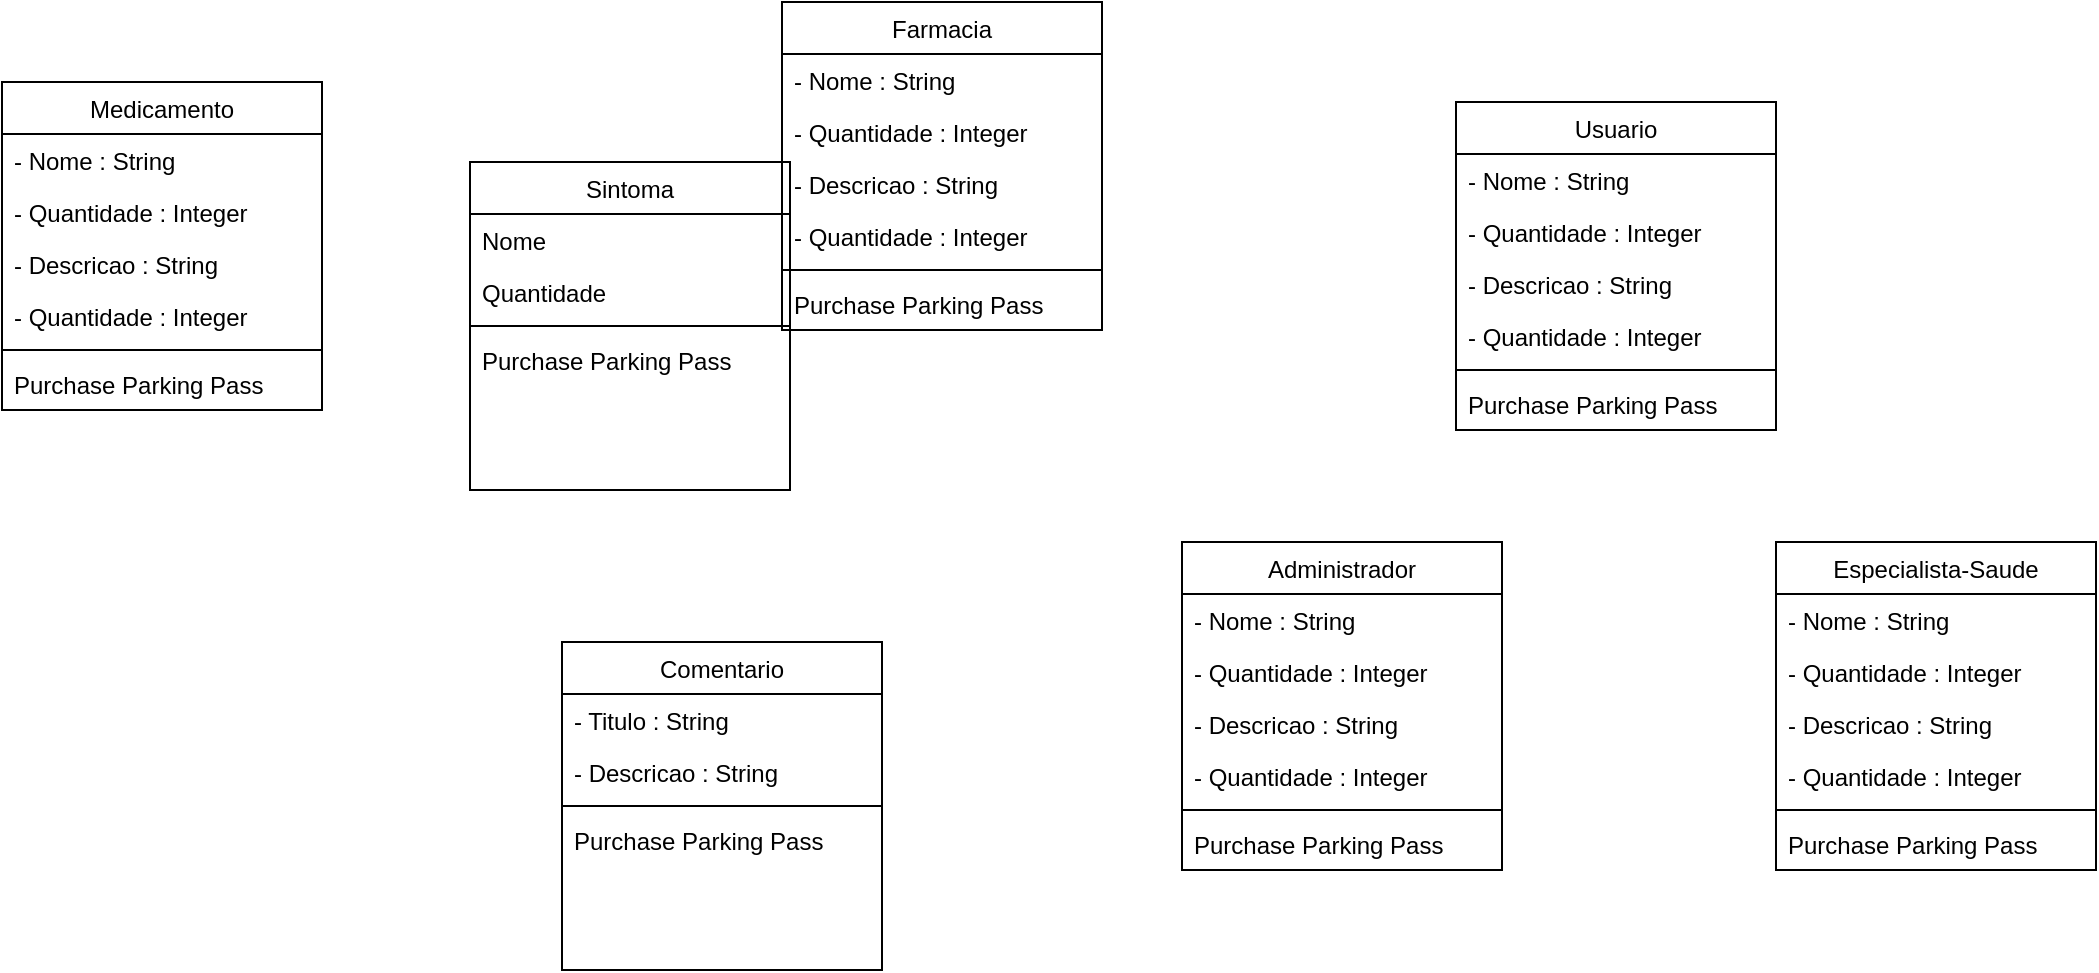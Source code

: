 <mxfile version="22.1.0" type="github">
  <diagram id="C5RBs43oDa-KdzZeNtuy" name="Page-1">
    <mxGraphModel dx="989" dy="545" grid="1" gridSize="10" guides="1" tooltips="1" connect="1" arrows="1" fold="1" page="1" pageScale="1" pageWidth="827" pageHeight="1169" math="0" shadow="0">
      <root>
        <mxCell id="WIyWlLk6GJQsqaUBKTNV-0" />
        <mxCell id="WIyWlLk6GJQsqaUBKTNV-1" parent="WIyWlLk6GJQsqaUBKTNV-0" />
        <mxCell id="zkfFHV4jXpPFQw0GAbJ--0" value="Medicamento" style="swimlane;fontStyle=0;align=center;verticalAlign=top;childLayout=stackLayout;horizontal=1;startSize=26;horizontalStack=0;resizeParent=1;resizeLast=0;collapsible=1;marginBottom=0;rounded=0;shadow=0;strokeWidth=1;fontFamily=Helvetica;" parent="WIyWlLk6GJQsqaUBKTNV-1" vertex="1">
          <mxGeometry x="100" y="90" width="160" height="164" as="geometry">
            <mxRectangle x="230" y="140" width="160" height="26" as="alternateBounds" />
          </mxGeometry>
        </mxCell>
        <mxCell id="zkfFHV4jXpPFQw0GAbJ--2" value="- Nome : String" style="text;align=left;verticalAlign=top;spacingLeft=4;spacingRight=4;overflow=hidden;rotatable=0;points=[[0,0.5],[1,0.5]];portConstraint=eastwest;rounded=0;shadow=0;html=0;fontFamily=Helvetica;fontStyle=0" parent="zkfFHV4jXpPFQw0GAbJ--0" vertex="1">
          <mxGeometry y="26" width="160" height="26" as="geometry" />
        </mxCell>
        <mxCell id="cfu90VyJXttEoFw-7E_0-4" value="- Quantidade : Integer" style="text;align=left;verticalAlign=top;spacingLeft=4;spacingRight=4;overflow=hidden;rotatable=0;points=[[0,0.5],[1,0.5]];portConstraint=eastwest;rounded=0;shadow=0;html=0;fontFamily=Helvetica;fontStyle=0" vertex="1" parent="zkfFHV4jXpPFQw0GAbJ--0">
          <mxGeometry y="52" width="160" height="26" as="geometry" />
        </mxCell>
        <mxCell id="cfu90VyJXttEoFw-7E_0-16" value="- Descricao : String" style="text;align=left;verticalAlign=top;spacingLeft=4;spacingRight=4;overflow=hidden;rotatable=0;points=[[0,0.5],[1,0.5]];portConstraint=eastwest;rounded=0;shadow=0;html=0;fontFamily=Helvetica;fontStyle=0" vertex="1" parent="zkfFHV4jXpPFQw0GAbJ--0">
          <mxGeometry y="78" width="160" height="26" as="geometry" />
        </mxCell>
        <mxCell id="cfu90VyJXttEoFw-7E_0-17" value="- Quantidade : Integer" style="text;align=left;verticalAlign=top;spacingLeft=4;spacingRight=4;overflow=hidden;rotatable=0;points=[[0,0.5],[1,0.5]];portConstraint=eastwest;rounded=0;shadow=0;html=0;fontFamily=Helvetica;fontStyle=0" vertex="1" parent="zkfFHV4jXpPFQw0GAbJ--0">
          <mxGeometry y="104" width="160" height="26" as="geometry" />
        </mxCell>
        <mxCell id="zkfFHV4jXpPFQw0GAbJ--4" value="" style="line;html=1;strokeWidth=1;align=left;verticalAlign=middle;spacingTop=-1;spacingLeft=3;spacingRight=3;rotatable=0;labelPosition=right;points=[];portConstraint=eastwest;fontFamily=Helvetica;fontStyle=0" parent="zkfFHV4jXpPFQw0GAbJ--0" vertex="1">
          <mxGeometry y="130" width="160" height="8" as="geometry" />
        </mxCell>
        <mxCell id="zkfFHV4jXpPFQw0GAbJ--5" value="Purchase Parking Pass" style="text;align=left;verticalAlign=top;spacingLeft=4;spacingRight=4;overflow=hidden;rotatable=0;points=[[0,0.5],[1,0.5]];portConstraint=eastwest;fontFamily=Helvetica;fontStyle=0" parent="zkfFHV4jXpPFQw0GAbJ--0" vertex="1">
          <mxGeometry y="138" width="160" height="26" as="geometry" />
        </mxCell>
        <mxCell id="cfu90VyJXttEoFw-7E_0-8" value="Sintoma&#xa;" style="swimlane;fontStyle=0;align=center;verticalAlign=top;childLayout=stackLayout;horizontal=1;startSize=26;horizontalStack=0;resizeParent=1;resizeLast=0;collapsible=1;marginBottom=0;rounded=0;shadow=0;strokeWidth=1;fontFamily=Helvetica;" vertex="1" parent="WIyWlLk6GJQsqaUBKTNV-1">
          <mxGeometry x="334" y="130" width="160" height="164" as="geometry">
            <mxRectangle x="230" y="140" width="160" height="26" as="alternateBounds" />
          </mxGeometry>
        </mxCell>
        <mxCell id="cfu90VyJXttEoFw-7E_0-9" value="Nome&#xa;" style="text;align=left;verticalAlign=top;spacingLeft=4;spacingRight=4;overflow=hidden;rotatable=0;points=[[0,0.5],[1,0.5]];portConstraint=eastwest;rounded=0;shadow=0;html=0;fontFamily=Helvetica;fontStyle=0" vertex="1" parent="cfu90VyJXttEoFw-7E_0-8">
          <mxGeometry y="26" width="160" height="26" as="geometry" />
        </mxCell>
        <mxCell id="cfu90VyJXttEoFw-7E_0-11" value="Quantidade" style="text;align=left;verticalAlign=top;spacingLeft=4;spacingRight=4;overflow=hidden;rotatable=0;points=[[0,0.5],[1,0.5]];portConstraint=eastwest;rounded=0;shadow=0;html=0;fontFamily=Helvetica;fontStyle=0" vertex="1" parent="cfu90VyJXttEoFw-7E_0-8">
          <mxGeometry y="52" width="160" height="26" as="geometry" />
        </mxCell>
        <mxCell id="cfu90VyJXttEoFw-7E_0-12" value="" style="line;html=1;strokeWidth=1;align=left;verticalAlign=middle;spacingTop=-1;spacingLeft=3;spacingRight=3;rotatable=0;labelPosition=right;points=[];portConstraint=eastwest;fontFamily=Helvetica;fontStyle=0" vertex="1" parent="cfu90VyJXttEoFw-7E_0-8">
          <mxGeometry y="78" width="160" height="8" as="geometry" />
        </mxCell>
        <mxCell id="cfu90VyJXttEoFw-7E_0-13" value="Purchase Parking Pass" style="text;align=left;verticalAlign=top;spacingLeft=4;spacingRight=4;overflow=hidden;rotatable=0;points=[[0,0.5],[1,0.5]];portConstraint=eastwest;fontFamily=Helvetica;fontStyle=0" vertex="1" parent="cfu90VyJXttEoFw-7E_0-8">
          <mxGeometry y="86" width="160" height="26" as="geometry" />
        </mxCell>
        <mxCell id="cfu90VyJXttEoFw-7E_0-18" value="Comentario&#xa;" style="swimlane;fontStyle=0;align=center;verticalAlign=top;childLayout=stackLayout;horizontal=1;startSize=26;horizontalStack=0;resizeParent=1;resizeLast=0;collapsible=1;marginBottom=0;rounded=0;shadow=0;strokeWidth=1;fontFamily=Helvetica;" vertex="1" parent="WIyWlLk6GJQsqaUBKTNV-1">
          <mxGeometry x="380" y="370" width="160" height="164" as="geometry">
            <mxRectangle x="230" y="140" width="160" height="26" as="alternateBounds" />
          </mxGeometry>
        </mxCell>
        <mxCell id="cfu90VyJXttEoFw-7E_0-19" value="- Titulo : String" style="text;align=left;verticalAlign=top;spacingLeft=4;spacingRight=4;overflow=hidden;rotatable=0;points=[[0,0.5],[1,0.5]];portConstraint=eastwest;rounded=0;shadow=0;html=0;fontFamily=Helvetica;fontStyle=0" vertex="1" parent="cfu90VyJXttEoFw-7E_0-18">
          <mxGeometry y="26" width="160" height="26" as="geometry" />
        </mxCell>
        <mxCell id="cfu90VyJXttEoFw-7E_0-62" value="- Descricao : String" style="text;align=left;verticalAlign=top;spacingLeft=4;spacingRight=4;overflow=hidden;rotatable=0;points=[[0,0.5],[1,0.5]];portConstraint=eastwest;rounded=0;shadow=0;html=0;fontFamily=Helvetica;fontStyle=0" vertex="1" parent="cfu90VyJXttEoFw-7E_0-18">
          <mxGeometry y="52" width="160" height="26" as="geometry" />
        </mxCell>
        <mxCell id="cfu90VyJXttEoFw-7E_0-21" value="" style="line;html=1;strokeWidth=1;align=left;verticalAlign=middle;spacingTop=-1;spacingLeft=3;spacingRight=3;rotatable=0;labelPosition=right;points=[];portConstraint=eastwest;fontFamily=Helvetica;fontStyle=0" vertex="1" parent="cfu90VyJXttEoFw-7E_0-18">
          <mxGeometry y="78" width="160" height="8" as="geometry" />
        </mxCell>
        <mxCell id="cfu90VyJXttEoFw-7E_0-22" value="Purchase Parking Pass" style="text;align=left;verticalAlign=top;spacingLeft=4;spacingRight=4;overflow=hidden;rotatable=0;points=[[0,0.5],[1,0.5]];portConstraint=eastwest;fontFamily=Helvetica;fontStyle=0" vertex="1" parent="cfu90VyJXttEoFw-7E_0-18">
          <mxGeometry y="86" width="160" height="26" as="geometry" />
        </mxCell>
        <mxCell id="cfu90VyJXttEoFw-7E_0-23" value="Usuario&#xa;" style="swimlane;fontStyle=0;align=center;verticalAlign=top;childLayout=stackLayout;horizontal=1;startSize=26;horizontalStack=0;resizeParent=1;resizeLast=0;collapsible=1;marginBottom=0;rounded=0;shadow=0;strokeWidth=1;fontFamily=Helvetica;" vertex="1" parent="WIyWlLk6GJQsqaUBKTNV-1">
          <mxGeometry x="827" y="100" width="160" height="164" as="geometry">
            <mxRectangle x="230" y="140" width="160" height="26" as="alternateBounds" />
          </mxGeometry>
        </mxCell>
        <mxCell id="cfu90VyJXttEoFw-7E_0-24" value="- Nome : String" style="text;align=left;verticalAlign=top;spacingLeft=4;spacingRight=4;overflow=hidden;rotatable=0;points=[[0,0.5],[1,0.5]];portConstraint=eastwest;rounded=0;shadow=0;html=0;fontFamily=Helvetica;fontStyle=0" vertex="1" parent="cfu90VyJXttEoFw-7E_0-23">
          <mxGeometry y="26" width="160" height="26" as="geometry" />
        </mxCell>
        <mxCell id="cfu90VyJXttEoFw-7E_0-25" value="- Quantidade : Integer" style="text;align=left;verticalAlign=top;spacingLeft=4;spacingRight=4;overflow=hidden;rotatable=0;points=[[0,0.5],[1,0.5]];portConstraint=eastwest;rounded=0;shadow=0;html=0;fontFamily=Helvetica;fontStyle=0" vertex="1" parent="cfu90VyJXttEoFw-7E_0-23">
          <mxGeometry y="52" width="160" height="26" as="geometry" />
        </mxCell>
        <mxCell id="cfu90VyJXttEoFw-7E_0-26" value="- Descricao : String" style="text;align=left;verticalAlign=top;spacingLeft=4;spacingRight=4;overflow=hidden;rotatable=0;points=[[0,0.5],[1,0.5]];portConstraint=eastwest;rounded=0;shadow=0;html=0;fontFamily=Helvetica;fontStyle=0" vertex="1" parent="cfu90VyJXttEoFw-7E_0-23">
          <mxGeometry y="78" width="160" height="26" as="geometry" />
        </mxCell>
        <mxCell id="cfu90VyJXttEoFw-7E_0-27" value="- Quantidade : Integer" style="text;align=left;verticalAlign=top;spacingLeft=4;spacingRight=4;overflow=hidden;rotatable=0;points=[[0,0.5],[1,0.5]];portConstraint=eastwest;rounded=0;shadow=0;html=0;fontFamily=Helvetica;fontStyle=0" vertex="1" parent="cfu90VyJXttEoFw-7E_0-23">
          <mxGeometry y="104" width="160" height="26" as="geometry" />
        </mxCell>
        <mxCell id="cfu90VyJXttEoFw-7E_0-28" value="" style="line;html=1;strokeWidth=1;align=left;verticalAlign=middle;spacingTop=-1;spacingLeft=3;spacingRight=3;rotatable=0;labelPosition=right;points=[];portConstraint=eastwest;fontFamily=Helvetica;fontStyle=0" vertex="1" parent="cfu90VyJXttEoFw-7E_0-23">
          <mxGeometry y="130" width="160" height="8" as="geometry" />
        </mxCell>
        <mxCell id="cfu90VyJXttEoFw-7E_0-29" value="Purchase Parking Pass" style="text;align=left;verticalAlign=top;spacingLeft=4;spacingRight=4;overflow=hidden;rotatable=0;points=[[0,0.5],[1,0.5]];portConstraint=eastwest;fontFamily=Helvetica;fontStyle=0" vertex="1" parent="cfu90VyJXttEoFw-7E_0-23">
          <mxGeometry y="138" width="160" height="26" as="geometry" />
        </mxCell>
        <mxCell id="cfu90VyJXttEoFw-7E_0-37" value="Administrador" style="swimlane;fontStyle=0;align=center;verticalAlign=top;childLayout=stackLayout;horizontal=1;startSize=26;horizontalStack=0;resizeParent=1;resizeLast=0;collapsible=1;marginBottom=0;rounded=0;shadow=0;strokeWidth=1;fontFamily=Helvetica;" vertex="1" parent="WIyWlLk6GJQsqaUBKTNV-1">
          <mxGeometry x="690" y="320" width="160" height="164" as="geometry">
            <mxRectangle x="230" y="140" width="160" height="26" as="alternateBounds" />
          </mxGeometry>
        </mxCell>
        <mxCell id="cfu90VyJXttEoFw-7E_0-38" value="- Nome : String" style="text;align=left;verticalAlign=top;spacingLeft=4;spacingRight=4;overflow=hidden;rotatable=0;points=[[0,0.5],[1,0.5]];portConstraint=eastwest;rounded=0;shadow=0;html=0;fontFamily=Helvetica;fontStyle=0" vertex="1" parent="cfu90VyJXttEoFw-7E_0-37">
          <mxGeometry y="26" width="160" height="26" as="geometry" />
        </mxCell>
        <mxCell id="cfu90VyJXttEoFw-7E_0-39" value="- Quantidade : Integer" style="text;align=left;verticalAlign=top;spacingLeft=4;spacingRight=4;overflow=hidden;rotatable=0;points=[[0,0.5],[1,0.5]];portConstraint=eastwest;rounded=0;shadow=0;html=0;fontFamily=Helvetica;fontStyle=0" vertex="1" parent="cfu90VyJXttEoFw-7E_0-37">
          <mxGeometry y="52" width="160" height="26" as="geometry" />
        </mxCell>
        <mxCell id="cfu90VyJXttEoFw-7E_0-40" value="- Descricao : String" style="text;align=left;verticalAlign=top;spacingLeft=4;spacingRight=4;overflow=hidden;rotatable=0;points=[[0,0.5],[1,0.5]];portConstraint=eastwest;rounded=0;shadow=0;html=0;fontFamily=Helvetica;fontStyle=0" vertex="1" parent="cfu90VyJXttEoFw-7E_0-37">
          <mxGeometry y="78" width="160" height="26" as="geometry" />
        </mxCell>
        <mxCell id="cfu90VyJXttEoFw-7E_0-41" value="- Quantidade : Integer" style="text;align=left;verticalAlign=top;spacingLeft=4;spacingRight=4;overflow=hidden;rotatable=0;points=[[0,0.5],[1,0.5]];portConstraint=eastwest;rounded=0;shadow=0;html=0;fontFamily=Helvetica;fontStyle=0" vertex="1" parent="cfu90VyJXttEoFw-7E_0-37">
          <mxGeometry y="104" width="160" height="26" as="geometry" />
        </mxCell>
        <mxCell id="cfu90VyJXttEoFw-7E_0-42" value="" style="line;html=1;strokeWidth=1;align=left;verticalAlign=middle;spacingTop=-1;spacingLeft=3;spacingRight=3;rotatable=0;labelPosition=right;points=[];portConstraint=eastwest;fontFamily=Helvetica;fontStyle=0" vertex="1" parent="cfu90VyJXttEoFw-7E_0-37">
          <mxGeometry y="130" width="160" height="8" as="geometry" />
        </mxCell>
        <mxCell id="cfu90VyJXttEoFw-7E_0-43" value="Purchase Parking Pass" style="text;align=left;verticalAlign=top;spacingLeft=4;spacingRight=4;overflow=hidden;rotatable=0;points=[[0,0.5],[1,0.5]];portConstraint=eastwest;fontFamily=Helvetica;fontStyle=0" vertex="1" parent="cfu90VyJXttEoFw-7E_0-37">
          <mxGeometry y="138" width="160" height="26" as="geometry" />
        </mxCell>
        <mxCell id="cfu90VyJXttEoFw-7E_0-44" value="Especialista-Saude" style="swimlane;fontStyle=0;align=center;verticalAlign=top;childLayout=stackLayout;horizontal=1;startSize=26;horizontalStack=0;resizeParent=1;resizeLast=0;collapsible=1;marginBottom=0;rounded=0;shadow=0;strokeWidth=1;fontFamily=Helvetica;" vertex="1" parent="WIyWlLk6GJQsqaUBKTNV-1">
          <mxGeometry x="987" y="320" width="160" height="164" as="geometry">
            <mxRectangle x="230" y="140" width="160" height="26" as="alternateBounds" />
          </mxGeometry>
        </mxCell>
        <mxCell id="cfu90VyJXttEoFw-7E_0-45" value="- Nome : String" style="text;align=left;verticalAlign=top;spacingLeft=4;spacingRight=4;overflow=hidden;rotatable=0;points=[[0,0.5],[1,0.5]];portConstraint=eastwest;rounded=0;shadow=0;html=0;fontFamily=Helvetica;fontStyle=0" vertex="1" parent="cfu90VyJXttEoFw-7E_0-44">
          <mxGeometry y="26" width="160" height="26" as="geometry" />
        </mxCell>
        <mxCell id="cfu90VyJXttEoFw-7E_0-46" value="- Quantidade : Integer" style="text;align=left;verticalAlign=top;spacingLeft=4;spacingRight=4;overflow=hidden;rotatable=0;points=[[0,0.5],[1,0.5]];portConstraint=eastwest;rounded=0;shadow=0;html=0;fontFamily=Helvetica;fontStyle=0" vertex="1" parent="cfu90VyJXttEoFw-7E_0-44">
          <mxGeometry y="52" width="160" height="26" as="geometry" />
        </mxCell>
        <mxCell id="cfu90VyJXttEoFw-7E_0-47" value="- Descricao : String" style="text;align=left;verticalAlign=top;spacingLeft=4;spacingRight=4;overflow=hidden;rotatable=0;points=[[0,0.5],[1,0.5]];portConstraint=eastwest;rounded=0;shadow=0;html=0;fontFamily=Helvetica;fontStyle=0" vertex="1" parent="cfu90VyJXttEoFw-7E_0-44">
          <mxGeometry y="78" width="160" height="26" as="geometry" />
        </mxCell>
        <mxCell id="cfu90VyJXttEoFw-7E_0-48" value="- Quantidade : Integer" style="text;align=left;verticalAlign=top;spacingLeft=4;spacingRight=4;overflow=hidden;rotatable=0;points=[[0,0.5],[1,0.5]];portConstraint=eastwest;rounded=0;shadow=0;html=0;fontFamily=Helvetica;fontStyle=0" vertex="1" parent="cfu90VyJXttEoFw-7E_0-44">
          <mxGeometry y="104" width="160" height="26" as="geometry" />
        </mxCell>
        <mxCell id="cfu90VyJXttEoFw-7E_0-49" value="" style="line;html=1;strokeWidth=1;align=left;verticalAlign=middle;spacingTop=-1;spacingLeft=3;spacingRight=3;rotatable=0;labelPosition=right;points=[];portConstraint=eastwest;fontFamily=Helvetica;fontStyle=0" vertex="1" parent="cfu90VyJXttEoFw-7E_0-44">
          <mxGeometry y="130" width="160" height="8" as="geometry" />
        </mxCell>
        <mxCell id="cfu90VyJXttEoFw-7E_0-50" value="Purchase Parking Pass" style="text;align=left;verticalAlign=top;spacingLeft=4;spacingRight=4;overflow=hidden;rotatable=0;points=[[0,0.5],[1,0.5]];portConstraint=eastwest;fontFamily=Helvetica;fontStyle=0" vertex="1" parent="cfu90VyJXttEoFw-7E_0-44">
          <mxGeometry y="138" width="160" height="26" as="geometry" />
        </mxCell>
        <mxCell id="cfu90VyJXttEoFw-7E_0-51" value="Farmacia&#xa;" style="swimlane;fontStyle=0;align=center;verticalAlign=top;childLayout=stackLayout;horizontal=1;startSize=26;horizontalStack=0;resizeParent=1;resizeLast=0;collapsible=1;marginBottom=0;rounded=0;shadow=0;strokeWidth=1;fontFamily=Helvetica;" vertex="1" parent="WIyWlLk6GJQsqaUBKTNV-1">
          <mxGeometry x="490" y="50" width="160" height="164" as="geometry">
            <mxRectangle x="230" y="140" width="160" height="26" as="alternateBounds" />
          </mxGeometry>
        </mxCell>
        <mxCell id="cfu90VyJXttEoFw-7E_0-52" value="- Nome : String" style="text;align=left;verticalAlign=top;spacingLeft=4;spacingRight=4;overflow=hidden;rotatable=0;points=[[0,0.5],[1,0.5]];portConstraint=eastwest;rounded=0;shadow=0;html=0;fontFamily=Helvetica;fontStyle=0" vertex="1" parent="cfu90VyJXttEoFw-7E_0-51">
          <mxGeometry y="26" width="160" height="26" as="geometry" />
        </mxCell>
        <mxCell id="cfu90VyJXttEoFw-7E_0-53" value="- Quantidade : Integer" style="text;align=left;verticalAlign=top;spacingLeft=4;spacingRight=4;overflow=hidden;rotatable=0;points=[[0,0.5],[1,0.5]];portConstraint=eastwest;rounded=0;shadow=0;html=0;fontFamily=Helvetica;fontStyle=0" vertex="1" parent="cfu90VyJXttEoFw-7E_0-51">
          <mxGeometry y="52" width="160" height="26" as="geometry" />
        </mxCell>
        <mxCell id="cfu90VyJXttEoFw-7E_0-54" value="- Descricao : String" style="text;align=left;verticalAlign=top;spacingLeft=4;spacingRight=4;overflow=hidden;rotatable=0;points=[[0,0.5],[1,0.5]];portConstraint=eastwest;rounded=0;shadow=0;html=0;fontFamily=Helvetica;fontStyle=0" vertex="1" parent="cfu90VyJXttEoFw-7E_0-51">
          <mxGeometry y="78" width="160" height="26" as="geometry" />
        </mxCell>
        <mxCell id="cfu90VyJXttEoFw-7E_0-55" value="- Quantidade : Integer" style="text;align=left;verticalAlign=top;spacingLeft=4;spacingRight=4;overflow=hidden;rotatable=0;points=[[0,0.5],[1,0.5]];portConstraint=eastwest;rounded=0;shadow=0;html=0;fontFamily=Helvetica;fontStyle=0" vertex="1" parent="cfu90VyJXttEoFw-7E_0-51">
          <mxGeometry y="104" width="160" height="26" as="geometry" />
        </mxCell>
        <mxCell id="cfu90VyJXttEoFw-7E_0-56" value="" style="line;html=1;strokeWidth=1;align=left;verticalAlign=middle;spacingTop=-1;spacingLeft=3;spacingRight=3;rotatable=0;labelPosition=right;points=[];portConstraint=eastwest;fontFamily=Helvetica;fontStyle=0" vertex="1" parent="cfu90VyJXttEoFw-7E_0-51">
          <mxGeometry y="130" width="160" height="8" as="geometry" />
        </mxCell>
        <mxCell id="cfu90VyJXttEoFw-7E_0-57" value="Purchase Parking Pass" style="text;align=left;verticalAlign=top;spacingLeft=4;spacingRight=4;overflow=hidden;rotatable=0;points=[[0,0.5],[1,0.5]];portConstraint=eastwest;fontFamily=Helvetica;fontStyle=0" vertex="1" parent="cfu90VyJXttEoFw-7E_0-51">
          <mxGeometry y="138" width="160" height="26" as="geometry" />
        </mxCell>
      </root>
    </mxGraphModel>
  </diagram>
</mxfile>
